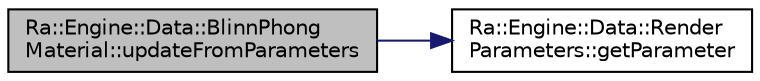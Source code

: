 digraph "Ra::Engine::Data::BlinnPhongMaterial::updateFromParameters"
{
 // INTERACTIVE_SVG=YES
 // LATEX_PDF_SIZE
  edge [fontname="Helvetica",fontsize="10",labelfontname="Helvetica",labelfontsize="10"];
  node [fontname="Helvetica",fontsize="10",shape=record];
  rankdir="LR";
  Node1 [label="Ra::Engine::Data::BlinnPhong\lMaterial::updateFromParameters",height=0.2,width=0.4,color="black", fillcolor="grey75", style="filled", fontcolor="black",tooltip="Update the attributes of the ShaderParameterProvider to their actual values stored in the renderParam..."];
  Node1 -> Node2 [color="midnightblue",fontsize="10",style="solid",fontname="Helvetica"];
  Node2 [label="Ra::Engine::Data::Render\lParameters::getParameter",height=0.2,width=0.4,color="black", fillcolor="white", style="filled",URL="$classRa_1_1Engine_1_1Data_1_1RenderParameters.html#a4925c5ad9c53cf21012146fc3fb41b17",tooltip=" "];
}
